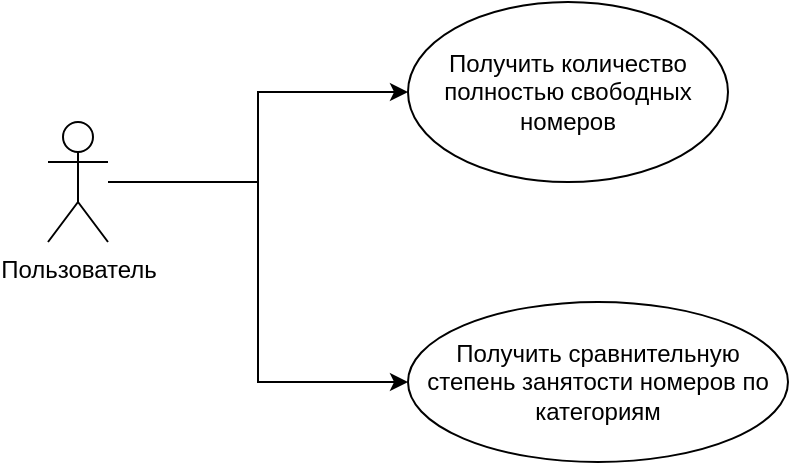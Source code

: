 <mxfile version="15.0.4" type="device"><diagram id="4Pgyhz5hRzhvLACKU-2v" name="Page-1"><mxGraphModel dx="1185" dy="662" grid="1" gridSize="10" guides="1" tooltips="1" connect="1" arrows="1" fold="1" page="1" pageScale="1" pageWidth="827" pageHeight="1169" math="0" shadow="0"><root><mxCell id="0"/><mxCell id="1" parent="0"/><mxCell id="a7XMVmFUPM4NLNzeenHp-6" style="edgeStyle=orthogonalEdgeStyle;rounded=0;orthogonalLoop=1;jettySize=auto;html=1;entryX=0;entryY=0.5;entryDx=0;entryDy=0;" edge="1" parent="1" source="a7XMVmFUPM4NLNzeenHp-1" target="a7XMVmFUPM4NLNzeenHp-4"><mxGeometry relative="1" as="geometry"/></mxCell><mxCell id="a7XMVmFUPM4NLNzeenHp-7" style="edgeStyle=orthogonalEdgeStyle;rounded=0;orthogonalLoop=1;jettySize=auto;html=1;entryX=0;entryY=0.5;entryDx=0;entryDy=0;" edge="1" parent="1" source="a7XMVmFUPM4NLNzeenHp-1" target="a7XMVmFUPM4NLNzeenHp-5"><mxGeometry relative="1" as="geometry"/></mxCell><mxCell id="a7XMVmFUPM4NLNzeenHp-1" value="Пользователь" style="shape=umlActor;verticalLabelPosition=bottom;verticalAlign=top;html=1;outlineConnect=0;" vertex="1" parent="1"><mxGeometry x="190" y="310" width="30" height="60" as="geometry"/></mxCell><mxCell id="a7XMVmFUPM4NLNzeenHp-4" value="Получить количество полностью свободных номеров" style="ellipse;whiteSpace=wrap;html=1;" vertex="1" parent="1"><mxGeometry x="370" y="250" width="160" height="90" as="geometry"/></mxCell><mxCell id="a7XMVmFUPM4NLNzeenHp-5" value="Получить сравнительную степень занятости номеров по категориям" style="ellipse;whiteSpace=wrap;html=1;" vertex="1" parent="1"><mxGeometry x="370" y="400" width="190" height="80" as="geometry"/></mxCell></root></mxGraphModel></diagram></mxfile>